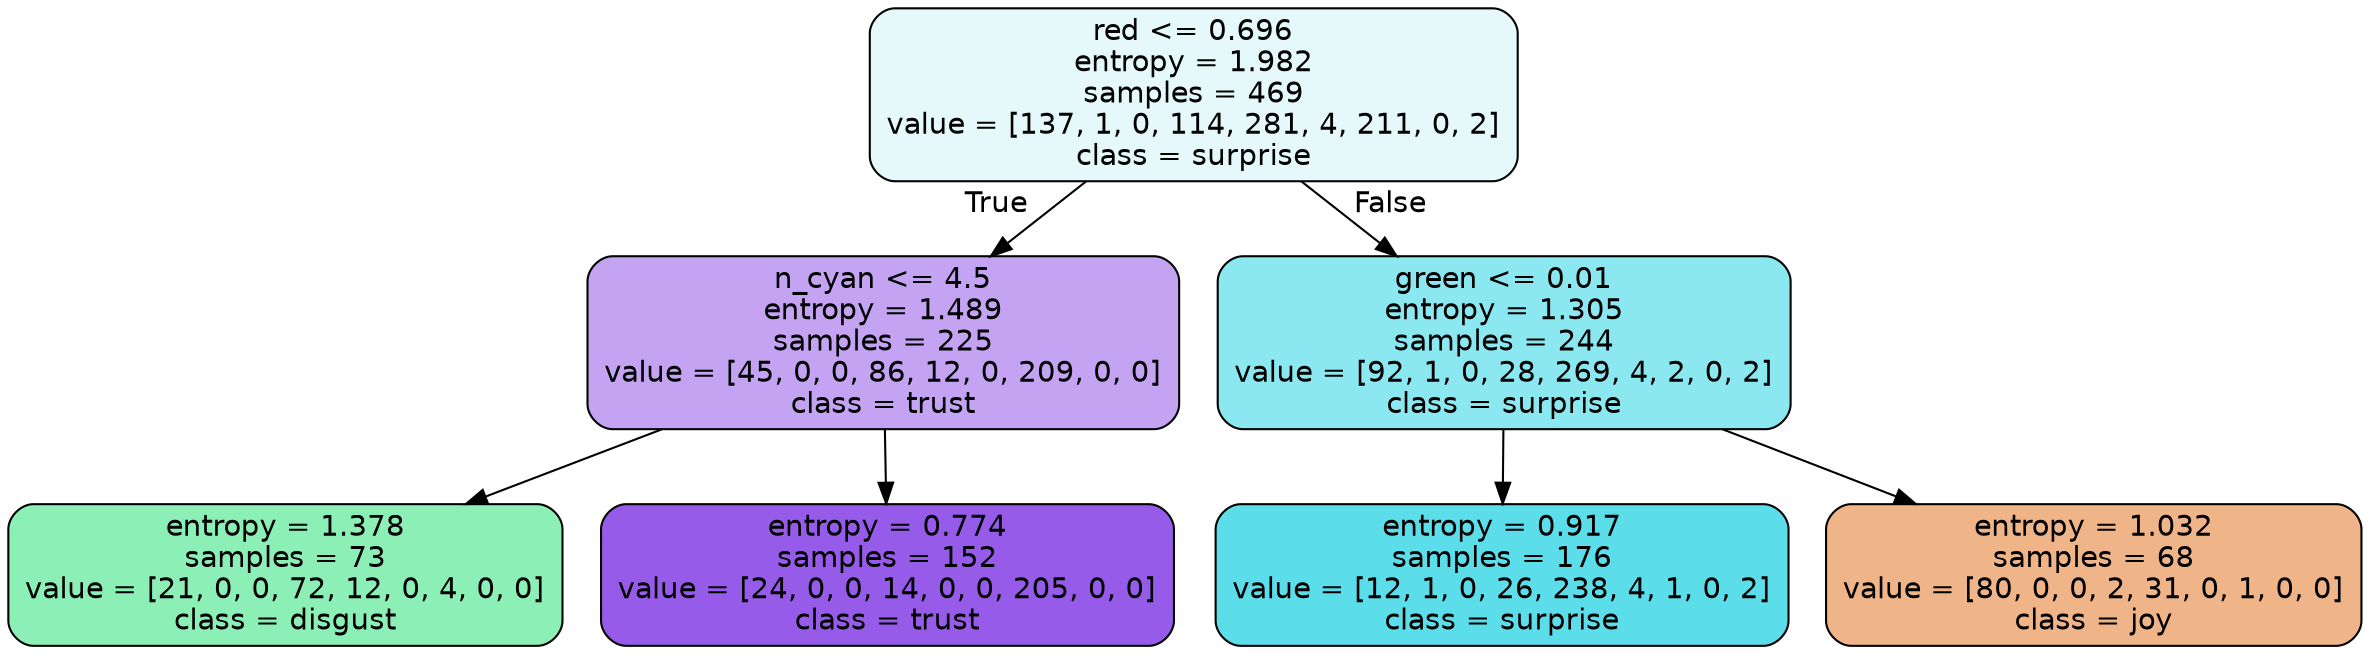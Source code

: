 digraph Tree {
node [shape=box, style="filled, rounded", color="black", fontname=helvetica] ;
edge [fontname=helvetica] ;
0 [label="red <= 0.696\nentropy = 1.982\nsamples = 469\nvalue = [137, 1, 0, 114, 281, 4, 211, 0, 2]\nclass = surprise", fillcolor="#39d7e521"] ;
1 [label="n_cyan <= 4.5\nentropy = 1.489\nsamples = 225\nvalue = [45, 0, 0, 86, 12, 0, 209, 0, 0]\nclass = trust", fillcolor="#8139e576"] ;
0 -> 1 [labeldistance=2.5, labelangle=45, headlabel="True"] ;
2 [label="entropy = 1.378\nsamples = 73\nvalue = [21, 0, 0, 72, 12, 0, 4, 0, 0]\nclass = disgust", fillcolor="#39e58194"] ;
1 -> 2 ;
3 [label="entropy = 0.774\nsamples = 152\nvalue = [24, 0, 0, 14, 0, 0, 205, 0, 0]\nclass = trust", fillcolor="#8139e5d3"] ;
1 -> 3 ;
4 [label="green <= 0.01\nentropy = 1.305\nsamples = 244\nvalue = [92, 1, 0, 28, 269, 4, 2, 0, 2]\nclass = surprise", fillcolor="#39d7e594"] ;
0 -> 4 [labeldistance=2.5, labelangle=-45, headlabel="False"] ;
5 [label="entropy = 0.917\nsamples = 176\nvalue = [12, 1, 0, 26, 238, 4, 1, 0, 2]\nclass = surprise", fillcolor="#39d7e5d2"] ;
4 -> 5 ;
6 [label="entropy = 1.032\nsamples = 68\nvalue = [80, 0, 0, 2, 31, 0, 1, 0, 0]\nclass = joy", fillcolor="#e5813997"] ;
4 -> 6 ;
}